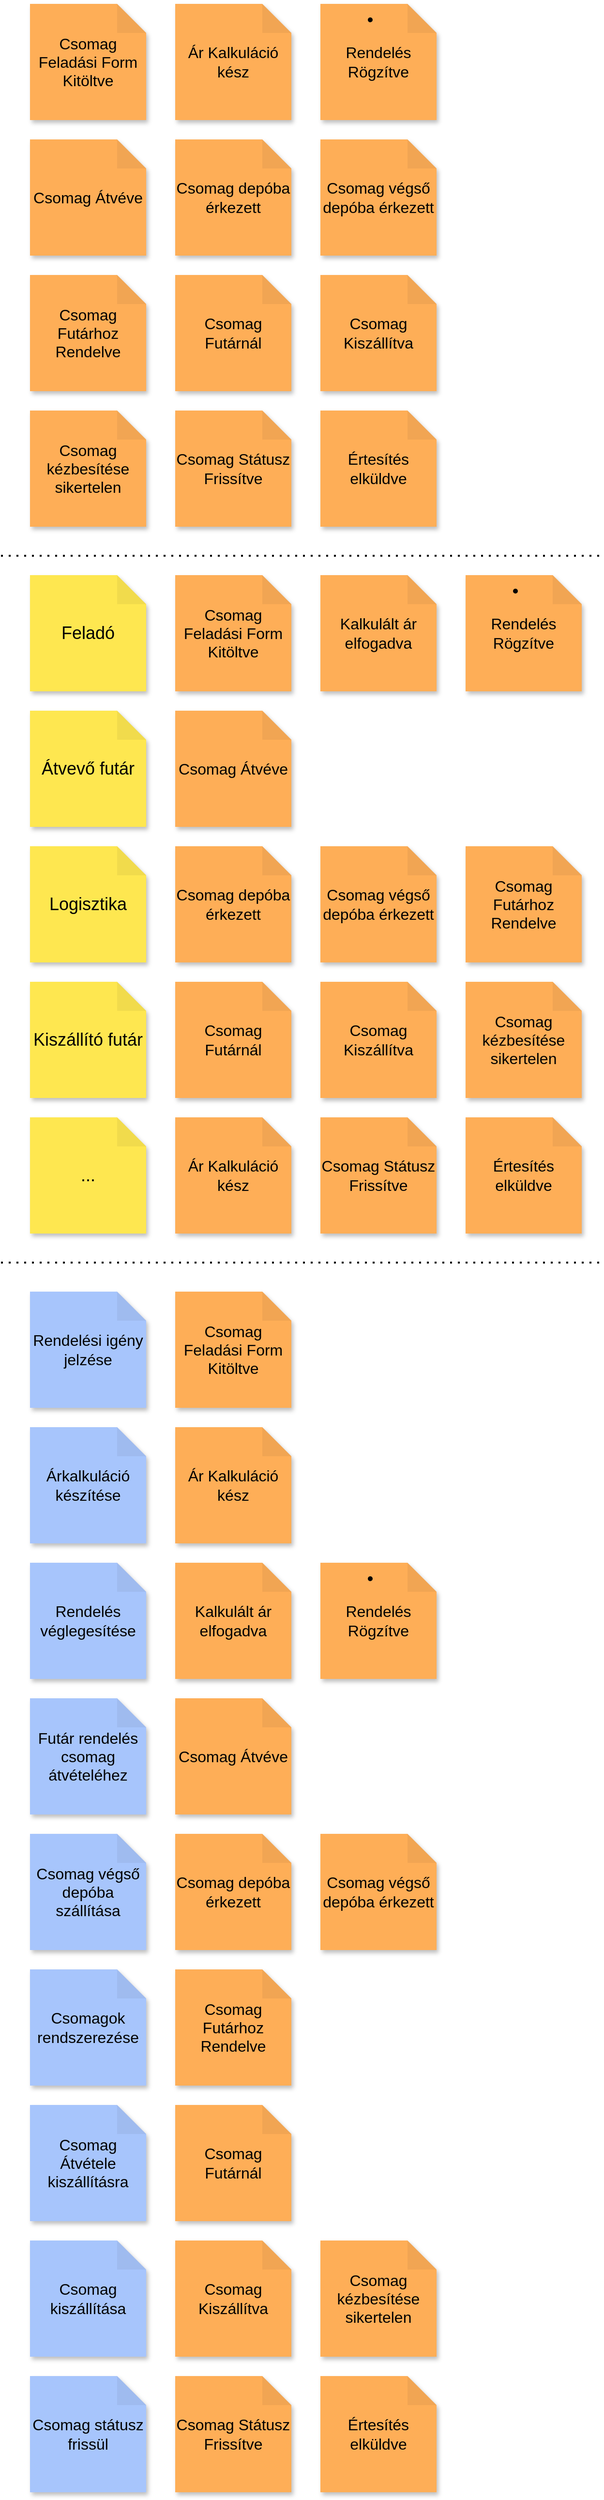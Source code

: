 <mxfile version="28.2.3">
  <diagram name="Page-1" id="tdrJWICteNO9RwJ1yDNZ">
    <mxGraphModel dx="1209" dy="1171" grid="1" gridSize="10" guides="1" tooltips="1" connect="1" arrows="1" fold="1" page="1" pageScale="1" pageWidth="3300" pageHeight="4681" math="0" shadow="0">
      <root>
        <mxCell id="0" />
        <mxCell id="1" parent="0" />
        <mxCell id="OkvGjO-pTR2yJRHpKqQb-2" value="Csomag Feladási Form Kitöltve" style="shape=note;whiteSpace=wrap;html=1;backgroundOutline=1;darkOpacity=0.05;fillColor=#feae57;strokeColor=none;fontSize=16;fontStyle=0;rotation=0;shadow=1;" parent="1" vertex="1">
          <mxGeometry x="90" y="90" width="120" height="120" as="geometry" />
        </mxCell>
        <mxCell id="OkvGjO-pTR2yJRHpKqQb-3" value="Ár Kalkuláció kész" style="shape=note;whiteSpace=wrap;html=1;backgroundOutline=1;darkOpacity=0.05;fillColor=#feae57;strokeColor=none;fontSize=16;fontStyle=0;rotation=0;shadow=1;" parent="1" vertex="1">
          <mxGeometry x="240" y="90" width="120" height="120" as="geometry" />
        </mxCell>
        <mxCell id="OkvGjO-pTR2yJRHpKqQb-4" value="&lt;li class=&quot;py-0 my-0 prose-p:pt-0 prose-p:mb-2 prose-p:my-0 [&amp;amp;&amp;gt;p]:pt-0 [&amp;amp;&amp;gt;p]:mb-2 [&amp;amp;&amp;gt;p]:my-0&quot;&gt;&lt;br/&gt;&lt;p class=&quot;my-2 [&amp;amp;+p]:mt-4 [&amp;amp;_strong:has(+br)]:inline-block [&amp;amp;_strong:has(+br)]:pb-2&quot;&gt;Rendelés Rögzítve&lt;/p&gt;&lt;br/&gt;&lt;/li&gt;" style="shape=note;whiteSpace=wrap;html=1;backgroundOutline=1;darkOpacity=0.05;fillColor=#feae57;strokeColor=none;fontSize=16;fontStyle=0;rotation=0;shadow=1;" parent="1" vertex="1">
          <mxGeometry x="390" y="90" width="120" height="120" as="geometry" />
        </mxCell>
        <mxCell id="OkvGjO-pTR2yJRHpKqQb-5" value="Csomag Átvéve" style="shape=note;whiteSpace=wrap;html=1;backgroundOutline=1;darkOpacity=0.05;fillColor=#feae57;strokeColor=none;fontSize=16;fontStyle=0;rotation=0;shadow=1;" parent="1" vertex="1">
          <mxGeometry x="90" y="230" width="120" height="120" as="geometry" />
        </mxCell>
        <mxCell id="OkvGjO-pTR2yJRHpKqQb-6" value="Csomag depóba érkezett" style="shape=note;whiteSpace=wrap;html=1;backgroundOutline=1;darkOpacity=0.05;fillColor=#feae57;strokeColor=none;fontSize=16;fontStyle=0;rotation=0;shadow=1;" parent="1" vertex="1">
          <mxGeometry x="240" y="230" width="120" height="120" as="geometry" />
        </mxCell>
        <mxCell id="OkvGjO-pTR2yJRHpKqQb-7" value="Csomag végső depóba érkezett" style="shape=note;whiteSpace=wrap;html=1;backgroundOutline=1;darkOpacity=0.05;fillColor=#feae57;strokeColor=none;fontSize=16;fontStyle=0;rotation=0;shadow=1;" parent="1" vertex="1">
          <mxGeometry x="390" y="230" width="120" height="120" as="geometry" />
        </mxCell>
        <mxCell id="OkvGjO-pTR2yJRHpKqQb-8" value="Csomag Futárhoz Rendelve" style="shape=note;whiteSpace=wrap;html=1;backgroundOutline=1;darkOpacity=0.05;fillColor=#feae57;strokeColor=none;fontSize=16;fontStyle=0;rotation=0;shadow=1;" parent="1" vertex="1">
          <mxGeometry x="90" y="370" width="120" height="120" as="geometry" />
        </mxCell>
        <mxCell id="OkvGjO-pTR2yJRHpKqQb-9" value="Csomag Futárnál" style="shape=note;whiteSpace=wrap;html=1;backgroundOutline=1;darkOpacity=0.05;fillColor=#feae57;strokeColor=none;fontSize=16;fontStyle=0;rotation=0;shadow=1;" parent="1" vertex="1">
          <mxGeometry x="240" y="370" width="120" height="120" as="geometry" />
        </mxCell>
        <mxCell id="OkvGjO-pTR2yJRHpKqQb-10" value="Csomag Kiszállítva" style="shape=note;whiteSpace=wrap;html=1;backgroundOutline=1;darkOpacity=0.05;fillColor=#feae57;strokeColor=none;fontSize=16;fontStyle=0;rotation=0;shadow=1;" parent="1" vertex="1">
          <mxGeometry x="390" y="370" width="120" height="120" as="geometry" />
        </mxCell>
        <mxCell id="OkvGjO-pTR2yJRHpKqQb-11" value="Csomag kézbesítése sikertelen" style="shape=note;whiteSpace=wrap;html=1;backgroundOutline=1;darkOpacity=0.05;fillColor=#feae57;strokeColor=none;fontSize=16;fontStyle=0;rotation=0;shadow=1;" parent="1" vertex="1">
          <mxGeometry x="90" y="510" width="120" height="120" as="geometry" />
        </mxCell>
        <mxCell id="OkvGjO-pTR2yJRHpKqQb-12" value="Csomag Státusz Frissítve" style="shape=note;whiteSpace=wrap;html=1;backgroundOutline=1;darkOpacity=0.05;fillColor=#feae57;strokeColor=none;fontSize=16;fontStyle=0;rotation=0;shadow=1;" parent="1" vertex="1">
          <mxGeometry x="240" y="510" width="120" height="120" as="geometry" />
        </mxCell>
        <mxCell id="OkvGjO-pTR2yJRHpKqQb-13" value="Értesítés elküldve" style="shape=note;whiteSpace=wrap;html=1;backgroundOutline=1;darkOpacity=0.05;fillColor=#feae57;strokeColor=none;fontSize=16;fontStyle=0;rotation=0;shadow=1;" parent="1" vertex="1">
          <mxGeometry x="390" y="510" width="120" height="120" as="geometry" />
        </mxCell>
        <mxCell id="OkvGjO-pTR2yJRHpKqQb-14" value="Feladó" style="shape=note;whiteSpace=wrap;html=1;backgroundOutline=1;darkOpacity=0.05;fillColor=#FEE750;strokeColor=none;fontSize=18;fontStyle=0;rotation=0;shadow=1;" parent="1" vertex="1">
          <mxGeometry x="90" y="680" width="120" height="120" as="geometry" />
        </mxCell>
        <mxCell id="OkvGjO-pTR2yJRHpKqQb-15" value="Csomag Feladási Form Kitöltve" style="shape=note;whiteSpace=wrap;html=1;backgroundOutline=1;darkOpacity=0.05;fillColor=#feae57;strokeColor=none;fontSize=16;fontStyle=0;rotation=0;shadow=1;" parent="1" vertex="1">
          <mxGeometry x="240" y="680" width="120" height="120" as="geometry" />
        </mxCell>
        <mxCell id="OkvGjO-pTR2yJRHpKqQb-16" value="Ár Kalkuláció kész" style="shape=note;whiteSpace=wrap;html=1;backgroundOutline=1;darkOpacity=0.05;fillColor=#feae57;strokeColor=none;fontSize=16;fontStyle=0;rotation=0;shadow=1;" parent="1" vertex="1">
          <mxGeometry x="240" y="1240" width="120" height="120" as="geometry" />
        </mxCell>
        <mxCell id="OkvGjO-pTR2yJRHpKqQb-17" value="&lt;li class=&quot;py-0 my-0 prose-p:pt-0 prose-p:mb-2 prose-p:my-0 [&amp;amp;&amp;gt;p]:pt-0 [&amp;amp;&amp;gt;p]:mb-2 [&amp;amp;&amp;gt;p]:my-0&quot;&gt;&lt;br/&gt;&lt;p class=&quot;my-2 [&amp;amp;+p]:mt-4 [&amp;amp;_strong:has(+br)]:inline-block [&amp;amp;_strong:has(+br)]:pb-2&quot;&gt;Rendelés Rögzítve&lt;/p&gt;&lt;br/&gt;&lt;/li&gt;" style="shape=note;whiteSpace=wrap;html=1;backgroundOutline=1;darkOpacity=0.05;fillColor=#feae57;strokeColor=none;fontSize=16;fontStyle=0;rotation=0;shadow=1;" parent="1" vertex="1">
          <mxGeometry x="540" y="680" width="120" height="120" as="geometry" />
        </mxCell>
        <mxCell id="OkvGjO-pTR2yJRHpKqQb-18" value="Átvevő futár" style="shape=note;whiteSpace=wrap;html=1;backgroundOutline=1;darkOpacity=0.05;fillColor=#FEE750;strokeColor=none;fontSize=18;fontStyle=0;rotation=0;shadow=1;" parent="1" vertex="1">
          <mxGeometry x="90" y="820" width="120" height="120" as="geometry" />
        </mxCell>
        <mxCell id="OkvGjO-pTR2yJRHpKqQb-19" value="Csomag Átvéve" style="shape=note;whiteSpace=wrap;html=1;backgroundOutline=1;darkOpacity=0.05;fillColor=#feae57;strokeColor=none;fontSize=16;fontStyle=0;rotation=0;shadow=1;" parent="1" vertex="1">
          <mxGeometry x="240" y="820" width="120" height="120" as="geometry" />
        </mxCell>
        <mxCell id="OkvGjO-pTR2yJRHpKqQb-20" value="Logisztika" style="shape=note;whiteSpace=wrap;html=1;backgroundOutline=1;darkOpacity=0.05;fillColor=#FEE750;strokeColor=none;fontSize=18;fontStyle=0;rotation=0;shadow=1;" parent="1" vertex="1">
          <mxGeometry x="90" y="960" width="120" height="120" as="geometry" />
        </mxCell>
        <mxCell id="OkvGjO-pTR2yJRHpKqQb-21" value="Csomag depóba érkezett" style="shape=note;whiteSpace=wrap;html=1;backgroundOutline=1;darkOpacity=0.05;fillColor=#feae57;strokeColor=none;fontSize=16;fontStyle=0;rotation=0;shadow=1;" parent="1" vertex="1">
          <mxGeometry x="240" y="960" width="120" height="120" as="geometry" />
        </mxCell>
        <mxCell id="OkvGjO-pTR2yJRHpKqQb-22" value="Csomag végső depóba érkezett" style="shape=note;whiteSpace=wrap;html=1;backgroundOutline=1;darkOpacity=0.05;fillColor=#feae57;strokeColor=none;fontSize=16;fontStyle=0;rotation=0;shadow=1;" parent="1" vertex="1">
          <mxGeometry x="390" y="960" width="120" height="120" as="geometry" />
        </mxCell>
        <mxCell id="OkvGjO-pTR2yJRHpKqQb-23" value="Csomag Futárhoz Rendelve" style="shape=note;whiteSpace=wrap;html=1;backgroundOutline=1;darkOpacity=0.05;fillColor=#feae57;strokeColor=none;fontSize=16;fontStyle=0;rotation=0;shadow=1;" parent="1" vertex="1">
          <mxGeometry x="540" y="960" width="120" height="120" as="geometry" />
        </mxCell>
        <mxCell id="OkvGjO-pTR2yJRHpKqQb-24" value="Kiszállító futár" style="shape=note;whiteSpace=wrap;html=1;backgroundOutline=1;darkOpacity=0.05;fillColor=#FEE750;strokeColor=none;fontSize=18;fontStyle=0;rotation=0;shadow=1;" parent="1" vertex="1">
          <mxGeometry x="90" y="1100" width="120" height="120" as="geometry" />
        </mxCell>
        <mxCell id="OkvGjO-pTR2yJRHpKqQb-25" value="Csomag Futárnál" style="shape=note;whiteSpace=wrap;html=1;backgroundOutline=1;darkOpacity=0.05;fillColor=#feae57;strokeColor=none;fontSize=16;fontStyle=0;rotation=0;shadow=1;" parent="1" vertex="1">
          <mxGeometry x="240" y="1100" width="120" height="120" as="geometry" />
        </mxCell>
        <mxCell id="OkvGjO-pTR2yJRHpKqQb-26" value="Csomag Kiszállítva" style="shape=note;whiteSpace=wrap;html=1;backgroundOutline=1;darkOpacity=0.05;fillColor=#feae57;strokeColor=none;fontSize=16;fontStyle=0;rotation=0;shadow=1;" parent="1" vertex="1">
          <mxGeometry x="390" y="1100" width="120" height="120" as="geometry" />
        </mxCell>
        <mxCell id="OkvGjO-pTR2yJRHpKqQb-27" value="Csomag kézbesítése sikertelen" style="shape=note;whiteSpace=wrap;html=1;backgroundOutline=1;darkOpacity=0.05;fillColor=#feae57;strokeColor=none;fontSize=16;fontStyle=0;rotation=0;shadow=1;" parent="1" vertex="1">
          <mxGeometry x="540" y="1100" width="120" height="120" as="geometry" />
        </mxCell>
        <mxCell id="OkvGjO-pTR2yJRHpKqQb-28" value="Csomag Státusz Frissítve" style="shape=note;whiteSpace=wrap;html=1;backgroundOutline=1;darkOpacity=0.05;fillColor=#feae57;strokeColor=none;fontSize=16;fontStyle=0;rotation=0;shadow=1;" parent="1" vertex="1">
          <mxGeometry x="390" y="1240" width="120" height="120" as="geometry" />
        </mxCell>
        <mxCell id="OkvGjO-pTR2yJRHpKqQb-29" value="Értesítés elküldve" style="shape=note;whiteSpace=wrap;html=1;backgroundOutline=1;darkOpacity=0.05;fillColor=#feae57;strokeColor=none;fontSize=16;fontStyle=0;rotation=0;shadow=1;" parent="1" vertex="1">
          <mxGeometry x="540" y="1240" width="120" height="120" as="geometry" />
        </mxCell>
        <mxCell id="tMBHwN0ZsUPaGt-Wvjw5-1" value="..." style="shape=note;whiteSpace=wrap;html=1;backgroundOutline=1;darkOpacity=0.05;fillColor=#FEE750;strokeColor=none;fontSize=18;fontStyle=0;rotation=0;shadow=1;" vertex="1" parent="1">
          <mxGeometry x="90" y="1240" width="120" height="120" as="geometry" />
        </mxCell>
        <mxCell id="tMBHwN0ZsUPaGt-Wvjw5-2" value="Rendelési igény jelzése" style="shape=note;whiteSpace=wrap;html=1;backgroundOutline=1;darkOpacity=0.05;fillColor=#a7c5fc;strokeColor=none;fontSize=16;fontStyle=0;rotation=0;shadow=1;" vertex="1" parent="1">
          <mxGeometry x="90" y="1420" width="120" height="120" as="geometry" />
        </mxCell>
        <mxCell id="tMBHwN0ZsUPaGt-Wvjw5-3" value="Kalkulált ár elfogadva" style="shape=note;whiteSpace=wrap;html=1;backgroundOutline=1;darkOpacity=0.05;fillColor=#feae57;strokeColor=none;fontSize=16;fontStyle=0;rotation=0;shadow=1;" vertex="1" parent="1">
          <mxGeometry x="390" y="680" width="120" height="120" as="geometry" />
        </mxCell>
        <mxCell id="tMBHwN0ZsUPaGt-Wvjw5-4" value="Csomag Feladási Form Kitöltve" style="shape=note;whiteSpace=wrap;html=1;backgroundOutline=1;darkOpacity=0.05;fillColor=#feae57;strokeColor=none;fontSize=16;fontStyle=0;rotation=0;shadow=1;" vertex="1" parent="1">
          <mxGeometry x="240" y="1420" width="120" height="120" as="geometry" />
        </mxCell>
        <mxCell id="tMBHwN0ZsUPaGt-Wvjw5-5" value="Kalkulált ár elfogadva" style="shape=note;whiteSpace=wrap;html=1;backgroundOutline=1;darkOpacity=0.05;fillColor=#feae57;strokeColor=none;fontSize=16;fontStyle=0;rotation=0;shadow=1;" vertex="1" parent="1">
          <mxGeometry x="240" y="1700" width="120" height="120" as="geometry" />
        </mxCell>
        <mxCell id="tMBHwN0ZsUPaGt-Wvjw5-6" value="Árkalkuláció készítése" style="shape=note;whiteSpace=wrap;html=1;backgroundOutline=1;darkOpacity=0.05;fillColor=#a7c5fc;strokeColor=none;fontSize=16;fontStyle=0;rotation=0;shadow=1;" vertex="1" parent="1">
          <mxGeometry x="90" y="1560" width="120" height="120" as="geometry" />
        </mxCell>
        <mxCell id="tMBHwN0ZsUPaGt-Wvjw5-7" value="Ár Kalkuláció kész" style="shape=note;whiteSpace=wrap;html=1;backgroundOutline=1;darkOpacity=0.05;fillColor=#feae57;strokeColor=none;fontSize=16;fontStyle=0;rotation=0;shadow=1;" vertex="1" parent="1">
          <mxGeometry x="240" y="1560" width="120" height="120" as="geometry" />
        </mxCell>
        <mxCell id="tMBHwN0ZsUPaGt-Wvjw5-8" value="Rendelés véglegesítése" style="shape=note;whiteSpace=wrap;html=1;backgroundOutline=1;darkOpacity=0.05;fillColor=#a7c5fc;strokeColor=none;fontSize=16;fontStyle=0;rotation=0;shadow=1;" vertex="1" parent="1">
          <mxGeometry x="90" y="1700" width="120" height="120" as="geometry" />
        </mxCell>
        <mxCell id="tMBHwN0ZsUPaGt-Wvjw5-9" value="&lt;li class=&quot;py-0 my-0 prose-p:pt-0 prose-p:mb-2 prose-p:my-0 [&amp;amp;&amp;gt;p]:pt-0 [&amp;amp;&amp;gt;p]:mb-2 [&amp;amp;&amp;gt;p]:my-0&quot;&gt;&lt;br/&gt;&lt;p class=&quot;my-2 [&amp;amp;+p]:mt-4 [&amp;amp;_strong:has(+br)]:inline-block [&amp;amp;_strong:has(+br)]:pb-2&quot;&gt;Rendelés Rögzítve&lt;/p&gt;&lt;br/&gt;&lt;/li&gt;" style="shape=note;whiteSpace=wrap;html=1;backgroundOutline=1;darkOpacity=0.05;fillColor=#feae57;strokeColor=none;fontSize=16;fontStyle=0;rotation=0;shadow=1;" vertex="1" parent="1">
          <mxGeometry x="390" y="1700" width="120" height="120" as="geometry" />
        </mxCell>
        <mxCell id="tMBHwN0ZsUPaGt-Wvjw5-10" value="Futár rendelés csomag átvételéhez" style="shape=note;whiteSpace=wrap;html=1;backgroundOutline=1;darkOpacity=0.05;fillColor=#a7c5fc;strokeColor=none;fontSize=16;fontStyle=0;rotation=0;shadow=1;" vertex="1" parent="1">
          <mxGeometry x="90" y="1840" width="120" height="120" as="geometry" />
        </mxCell>
        <mxCell id="tMBHwN0ZsUPaGt-Wvjw5-11" value="Csomag Átvéve" style="shape=note;whiteSpace=wrap;html=1;backgroundOutline=1;darkOpacity=0.05;fillColor=#feae57;strokeColor=none;fontSize=16;fontStyle=0;rotation=0;shadow=1;" vertex="1" parent="1">
          <mxGeometry x="240" y="1840" width="120" height="120" as="geometry" />
        </mxCell>
        <mxCell id="tMBHwN0ZsUPaGt-Wvjw5-14" value="Csomag végső depóba szállítása" style="shape=note;whiteSpace=wrap;html=1;backgroundOutline=1;darkOpacity=0.05;fillColor=#a7c5fc;strokeColor=none;fontSize=16;fontStyle=0;rotation=0;shadow=1;" vertex="1" parent="1">
          <mxGeometry x="90" y="1980" width="120" height="120" as="geometry" />
        </mxCell>
        <mxCell id="tMBHwN0ZsUPaGt-Wvjw5-15" value="Csomag depóba érkezett" style="shape=note;whiteSpace=wrap;html=1;backgroundOutline=1;darkOpacity=0.05;fillColor=#feae57;strokeColor=none;fontSize=16;fontStyle=0;rotation=0;shadow=1;" vertex="1" parent="1">
          <mxGeometry x="240" y="1980" width="120" height="120" as="geometry" />
        </mxCell>
        <mxCell id="tMBHwN0ZsUPaGt-Wvjw5-16" value="Csomag végső depóba érkezett" style="shape=note;whiteSpace=wrap;html=1;backgroundOutline=1;darkOpacity=0.05;fillColor=#feae57;strokeColor=none;fontSize=16;fontStyle=0;rotation=0;shadow=1;" vertex="1" parent="1">
          <mxGeometry x="390" y="1980" width="120" height="120" as="geometry" />
        </mxCell>
        <mxCell id="tMBHwN0ZsUPaGt-Wvjw5-17" value="Csomagok rendszerezése" style="shape=note;whiteSpace=wrap;html=1;backgroundOutline=1;darkOpacity=0.05;fillColor=#a7c5fc;strokeColor=none;fontSize=16;fontStyle=0;rotation=0;shadow=1;" vertex="1" parent="1">
          <mxGeometry x="90" y="2120" width="120" height="120" as="geometry" />
        </mxCell>
        <mxCell id="tMBHwN0ZsUPaGt-Wvjw5-20" value="Csomag Futárhoz Rendelve" style="shape=note;whiteSpace=wrap;html=1;backgroundOutline=1;darkOpacity=0.05;fillColor=#feae57;strokeColor=none;fontSize=16;fontStyle=0;rotation=0;shadow=1;" vertex="1" parent="1">
          <mxGeometry x="240" y="2120" width="120" height="120" as="geometry" />
        </mxCell>
        <mxCell id="tMBHwN0ZsUPaGt-Wvjw5-23" value="" style="endArrow=none;dashed=1;html=1;dashPattern=1 3;strokeWidth=2;rounded=0;" edge="1" parent="1">
          <mxGeometry width="50" height="50" relative="1" as="geometry">
            <mxPoint x="60" y="660" as="sourcePoint" />
            <mxPoint x="680" y="660" as="targetPoint" />
          </mxGeometry>
        </mxCell>
        <mxCell id="tMBHwN0ZsUPaGt-Wvjw5-24" value="" style="endArrow=none;dashed=1;html=1;dashPattern=1 3;strokeWidth=2;rounded=0;" edge="1" parent="1">
          <mxGeometry width="50" height="50" relative="1" as="geometry">
            <mxPoint x="60" y="1390" as="sourcePoint" />
            <mxPoint x="680" y="1390" as="targetPoint" />
          </mxGeometry>
        </mxCell>
        <mxCell id="tMBHwN0ZsUPaGt-Wvjw5-25" value="Csomag Átvétele kiszállításra" style="shape=note;whiteSpace=wrap;html=1;backgroundOutline=1;darkOpacity=0.05;fillColor=#a7c5fc;strokeColor=none;fontSize=16;fontStyle=0;rotation=0;shadow=1;" vertex="1" parent="1">
          <mxGeometry x="90" y="2260" width="120" height="120" as="geometry" />
        </mxCell>
        <mxCell id="tMBHwN0ZsUPaGt-Wvjw5-26" value="Csomag Futárnál" style="shape=note;whiteSpace=wrap;html=1;backgroundOutline=1;darkOpacity=0.05;fillColor=#feae57;strokeColor=none;fontSize=16;fontStyle=0;rotation=0;shadow=1;" vertex="1" parent="1">
          <mxGeometry x="240" y="2260" width="120" height="120" as="geometry" />
        </mxCell>
        <mxCell id="tMBHwN0ZsUPaGt-Wvjw5-28" value="Csomag kézbesítése sikertelen" style="shape=note;whiteSpace=wrap;html=1;backgroundOutline=1;darkOpacity=0.05;fillColor=#feae57;strokeColor=none;fontSize=16;fontStyle=0;rotation=0;shadow=1;" vertex="1" parent="1">
          <mxGeometry x="390" y="2400" width="120" height="120" as="geometry" />
        </mxCell>
        <mxCell id="tMBHwN0ZsUPaGt-Wvjw5-31" value="Csomag státusz frissül" style="shape=note;whiteSpace=wrap;html=1;backgroundOutline=1;darkOpacity=0.05;fillColor=#a7c5fc;strokeColor=none;fontSize=16;fontStyle=0;rotation=0;shadow=1;" vertex="1" parent="1">
          <mxGeometry x="90" y="2540" width="120" height="120" as="geometry" />
        </mxCell>
        <mxCell id="tMBHwN0ZsUPaGt-Wvjw5-32" value="Csomag Státusz Frissítve" style="shape=note;whiteSpace=wrap;html=1;backgroundOutline=1;darkOpacity=0.05;fillColor=#feae57;strokeColor=none;fontSize=16;fontStyle=0;rotation=0;shadow=1;" vertex="1" parent="1">
          <mxGeometry x="240" y="2540" width="120" height="120" as="geometry" />
        </mxCell>
        <mxCell id="tMBHwN0ZsUPaGt-Wvjw5-33" value="Értesítés elküldve" style="shape=note;whiteSpace=wrap;html=1;backgroundOutline=1;darkOpacity=0.05;fillColor=#feae57;strokeColor=none;fontSize=16;fontStyle=0;rotation=0;shadow=1;" vertex="1" parent="1">
          <mxGeometry x="390" y="2540" width="120" height="120" as="geometry" />
        </mxCell>
        <mxCell id="tMBHwN0ZsUPaGt-Wvjw5-34" value="Csomag kiszállítása" style="shape=note;whiteSpace=wrap;html=1;backgroundOutline=1;darkOpacity=0.05;fillColor=#a7c5fc;strokeColor=none;fontSize=16;fontStyle=0;rotation=0;shadow=1;" vertex="1" parent="1">
          <mxGeometry x="90" y="2400" width="120" height="120" as="geometry" />
        </mxCell>
        <mxCell id="tMBHwN0ZsUPaGt-Wvjw5-35" value="Csomag Kiszállítva" style="shape=note;whiteSpace=wrap;html=1;backgroundOutline=1;darkOpacity=0.05;fillColor=#feae57;strokeColor=none;fontSize=16;fontStyle=0;rotation=0;shadow=1;" vertex="1" parent="1">
          <mxGeometry x="240" y="2400" width="120" height="120" as="geometry" />
        </mxCell>
      </root>
    </mxGraphModel>
  </diagram>
</mxfile>
